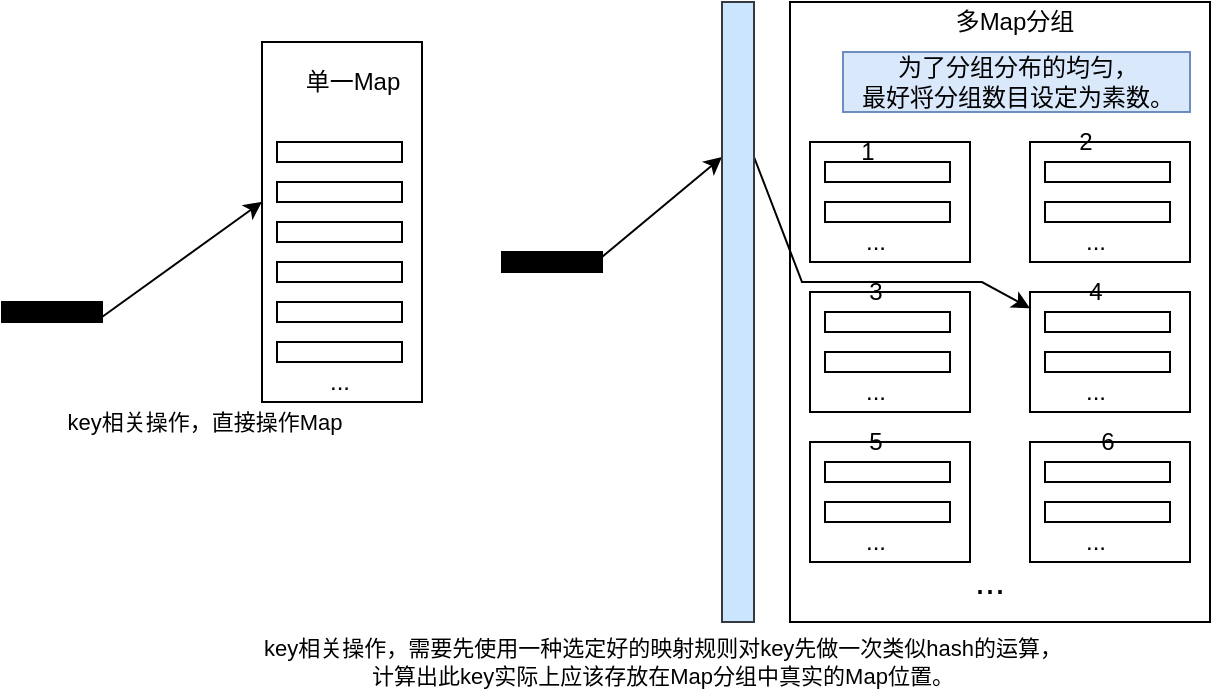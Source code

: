 <mxfile version="14.9.7" type="device"><diagram id="GNBWHLuDlDlDUaTIeX4U" name="第 1 页"><mxGraphModel dx="591" dy="548" grid="1" gridSize="10" guides="1" tooltips="1" connect="1" arrows="1" fold="1" page="1" pageScale="1" pageWidth="827" pageHeight="1169" math="0" shadow="0"><root><mxCell id="0"/><mxCell id="1" parent="0"/><mxCell id="A0Qo5UjufLyoyZeSvaXy-28" value="" style="rounded=0;whiteSpace=wrap;html=1;" vertex="1" parent="1"><mxGeometry x="414" y="30" width="210" height="310" as="geometry"/></mxCell><mxCell id="A0Qo5UjufLyoyZeSvaXy-1" value="" style="rounded=0;whiteSpace=wrap;html=1;align=left;" vertex="1" parent="1"><mxGeometry x="150" y="50" width="80" height="180" as="geometry"/></mxCell><mxCell id="A0Qo5UjufLyoyZeSvaXy-2" value="单一Map" style="text;html=1;strokeColor=none;fillColor=none;align=center;verticalAlign=middle;whiteSpace=wrap;rounded=0;" vertex="1" parent="1"><mxGeometry x="162.5" y="60" width="65" height="20" as="geometry"/></mxCell><mxCell id="A0Qo5UjufLyoyZeSvaXy-3" value="" style="rounded=0;whiteSpace=wrap;html=1;fillColor=#000000;" vertex="1" parent="1"><mxGeometry x="20" y="180" width="50" height="10" as="geometry"/></mxCell><mxCell id="A0Qo5UjufLyoyZeSvaXy-4" value="" style="rounded=0;whiteSpace=wrap;html=1;" vertex="1" parent="1"><mxGeometry x="157.5" y="100" width="62.5" height="10" as="geometry"/></mxCell><mxCell id="A0Qo5UjufLyoyZeSvaXy-5" value="" style="rounded=0;whiteSpace=wrap;html=1;" vertex="1" parent="1"><mxGeometry x="157.5" y="120" width="62.5" height="10" as="geometry"/></mxCell><mxCell id="A0Qo5UjufLyoyZeSvaXy-6" value="" style="rounded=0;whiteSpace=wrap;html=1;" vertex="1" parent="1"><mxGeometry x="157.5" y="140" width="62.5" height="10" as="geometry"/></mxCell><mxCell id="A0Qo5UjufLyoyZeSvaXy-7" value="" style="rounded=0;whiteSpace=wrap;html=1;" vertex="1" parent="1"><mxGeometry x="157.5" y="160" width="62.5" height="10" as="geometry"/></mxCell><mxCell id="A0Qo5UjufLyoyZeSvaXy-8" value="" style="rounded=0;whiteSpace=wrap;html=1;" vertex="1" parent="1"><mxGeometry x="157.5" y="180" width="62.5" height="10" as="geometry"/></mxCell><mxCell id="A0Qo5UjufLyoyZeSvaXy-9" value="" style="rounded=0;whiteSpace=wrap;html=1;" vertex="1" parent="1"><mxGeometry x="157.5" y="200" width="62.5" height="10" as="geometry"/></mxCell><mxCell id="A0Qo5UjufLyoyZeSvaXy-10" value="..." style="text;html=1;strokeColor=none;fillColor=none;align=center;verticalAlign=middle;whiteSpace=wrap;rounded=0;" vertex="1" parent="1"><mxGeometry x="169" y="210" width="40" height="20" as="geometry"/></mxCell><mxCell id="A0Qo5UjufLyoyZeSvaXy-11" value="" style="endArrow=classic;html=1;exitX=1;exitY=0.75;exitDx=0;exitDy=0;entryX=0;entryY=0.444;entryDx=0;entryDy=0;entryPerimeter=0;" edge="1" parent="1" source="A0Qo5UjufLyoyZeSvaXy-3" target="A0Qo5UjufLyoyZeSvaXy-1"><mxGeometry width="50" height="50" relative="1" as="geometry"><mxPoint x="70" y="170" as="sourcePoint"/><mxPoint x="120" y="120" as="targetPoint"/></mxGeometry></mxCell><mxCell id="A0Qo5UjufLyoyZeSvaXy-12" value="key相关操作，直接操作Map" style="edgeLabel;html=1;align=center;verticalAlign=middle;resizable=0;points=[];" vertex="1" connectable="0" parent="A0Qo5UjufLyoyZeSvaXy-11"><mxGeometry x="-0.444" relative="1" as="geometry"><mxPoint x="28" y="68" as="offset"/></mxGeometry></mxCell><mxCell id="A0Qo5UjufLyoyZeSvaXy-14" value="" style="rounded=0;whiteSpace=wrap;html=1;align=left;" vertex="1" parent="1"><mxGeometry x="424" y="100" width="80" height="60" as="geometry"/></mxCell><mxCell id="A0Qo5UjufLyoyZeSvaXy-15" value="多Map分组" style="text;html=1;strokeColor=none;fillColor=none;align=center;verticalAlign=middle;whiteSpace=wrap;rounded=0;" vertex="1" parent="1"><mxGeometry x="494" y="30" width="65" height="20" as="geometry"/></mxCell><mxCell id="A0Qo5UjufLyoyZeSvaXy-64" style="rounded=0;orthogonalLoop=1;jettySize=auto;html=1;exitX=1;exitY=0.25;exitDx=0;exitDy=0;entryX=0;entryY=0.25;entryDx=0;entryDy=0;" edge="1" parent="1" source="A0Qo5UjufLyoyZeSvaXy-16" target="A0Qo5UjufLyoyZeSvaXy-61"><mxGeometry relative="1" as="geometry"/></mxCell><mxCell id="A0Qo5UjufLyoyZeSvaXy-16" value="" style="rounded=0;whiteSpace=wrap;html=1;fillColor=#000000;" vertex="1" parent="1"><mxGeometry x="270" y="155" width="50" height="10" as="geometry"/></mxCell><mxCell id="A0Qo5UjufLyoyZeSvaXy-17" value="" style="rounded=0;whiteSpace=wrap;html=1;" vertex="1" parent="1"><mxGeometry x="431.5" y="110" width="62.5" height="10" as="geometry"/></mxCell><mxCell id="A0Qo5UjufLyoyZeSvaXy-18" value="" style="rounded=0;whiteSpace=wrap;html=1;" vertex="1" parent="1"><mxGeometry x="431.5" y="130" width="62.5" height="10" as="geometry"/></mxCell><mxCell id="A0Qo5UjufLyoyZeSvaXy-23" value="..." style="text;html=1;strokeColor=none;fillColor=none;align=center;verticalAlign=middle;whiteSpace=wrap;rounded=0;" vertex="1" parent="1"><mxGeometry x="436.5" y="140" width="40" height="20" as="geometry"/></mxCell><mxCell id="A0Qo5UjufLyoyZeSvaXy-31" value="" style="rounded=0;whiteSpace=wrap;html=1;align=left;" vertex="1" parent="1"><mxGeometry x="534" y="100" width="80" height="60" as="geometry"/></mxCell><mxCell id="A0Qo5UjufLyoyZeSvaXy-32" value="" style="rounded=0;whiteSpace=wrap;html=1;" vertex="1" parent="1"><mxGeometry x="541.5" y="110" width="62.5" height="10" as="geometry"/></mxCell><mxCell id="A0Qo5UjufLyoyZeSvaXy-33" value="" style="rounded=0;whiteSpace=wrap;html=1;" vertex="1" parent="1"><mxGeometry x="541.5" y="130" width="62.5" height="10" as="geometry"/></mxCell><mxCell id="A0Qo5UjufLyoyZeSvaXy-34" value="..." style="text;html=1;strokeColor=none;fillColor=none;align=center;verticalAlign=middle;whiteSpace=wrap;rounded=0;" vertex="1" parent="1"><mxGeometry x="546.5" y="140" width="40" height="20" as="geometry"/></mxCell><mxCell id="A0Qo5UjufLyoyZeSvaXy-35" value="" style="rounded=0;whiteSpace=wrap;html=1;align=left;" vertex="1" parent="1"><mxGeometry x="424" y="175" width="80" height="60" as="geometry"/></mxCell><mxCell id="A0Qo5UjufLyoyZeSvaXy-36" value="" style="rounded=0;whiteSpace=wrap;html=1;" vertex="1" parent="1"><mxGeometry x="431.5" y="185" width="62.5" height="10" as="geometry"/></mxCell><mxCell id="A0Qo5UjufLyoyZeSvaXy-37" value="" style="rounded=0;whiteSpace=wrap;html=1;" vertex="1" parent="1"><mxGeometry x="431.5" y="205" width="62.5" height="10" as="geometry"/></mxCell><mxCell id="A0Qo5UjufLyoyZeSvaXy-38" value="..." style="text;html=1;strokeColor=none;fillColor=none;align=center;verticalAlign=middle;whiteSpace=wrap;rounded=0;" vertex="1" parent="1"><mxGeometry x="436.5" y="215" width="40" height="20" as="geometry"/></mxCell><mxCell id="A0Qo5UjufLyoyZeSvaXy-39" value="" style="rounded=0;whiteSpace=wrap;html=1;align=left;" vertex="1" parent="1"><mxGeometry x="534" y="175" width="80" height="60" as="geometry"/></mxCell><mxCell id="A0Qo5UjufLyoyZeSvaXy-40" value="" style="rounded=0;whiteSpace=wrap;html=1;" vertex="1" parent="1"><mxGeometry x="541.5" y="185" width="62.5" height="10" as="geometry"/></mxCell><mxCell id="A0Qo5UjufLyoyZeSvaXy-41" value="" style="rounded=0;whiteSpace=wrap;html=1;" vertex="1" parent="1"><mxGeometry x="541.5" y="205" width="62.5" height="10" as="geometry"/></mxCell><mxCell id="A0Qo5UjufLyoyZeSvaXy-42" value="..." style="text;html=1;strokeColor=none;fillColor=none;align=center;verticalAlign=middle;whiteSpace=wrap;rounded=0;" vertex="1" parent="1"><mxGeometry x="546.5" y="215" width="40" height="20" as="geometry"/></mxCell><mxCell id="A0Qo5UjufLyoyZeSvaXy-43" value="" style="rounded=0;whiteSpace=wrap;html=1;align=left;" vertex="1" parent="1"><mxGeometry x="424" y="250" width="80" height="60" as="geometry"/></mxCell><mxCell id="A0Qo5UjufLyoyZeSvaXy-44" value="" style="rounded=0;whiteSpace=wrap;html=1;" vertex="1" parent="1"><mxGeometry x="431.5" y="260" width="62.5" height="10" as="geometry"/></mxCell><mxCell id="A0Qo5UjufLyoyZeSvaXy-45" value="" style="rounded=0;whiteSpace=wrap;html=1;" vertex="1" parent="1"><mxGeometry x="431.5" y="280" width="62.5" height="10" as="geometry"/></mxCell><mxCell id="A0Qo5UjufLyoyZeSvaXy-46" value="..." style="text;html=1;strokeColor=none;fillColor=none;align=center;verticalAlign=middle;whiteSpace=wrap;rounded=0;" vertex="1" parent="1"><mxGeometry x="436.5" y="290" width="40" height="20" as="geometry"/></mxCell><mxCell id="A0Qo5UjufLyoyZeSvaXy-47" value="" style="rounded=0;whiteSpace=wrap;html=1;align=left;" vertex="1" parent="1"><mxGeometry x="534" y="250" width="80" height="60" as="geometry"/></mxCell><mxCell id="A0Qo5UjufLyoyZeSvaXy-48" value="" style="rounded=0;whiteSpace=wrap;html=1;" vertex="1" parent="1"><mxGeometry x="541.5" y="260" width="62.5" height="10" as="geometry"/></mxCell><mxCell id="A0Qo5UjufLyoyZeSvaXy-49" value="" style="rounded=0;whiteSpace=wrap;html=1;" vertex="1" parent="1"><mxGeometry x="541.5" y="280" width="62.5" height="10" as="geometry"/></mxCell><mxCell id="A0Qo5UjufLyoyZeSvaXy-50" value="..." style="text;html=1;strokeColor=none;fillColor=none;align=center;verticalAlign=middle;whiteSpace=wrap;rounded=0;" vertex="1" parent="1"><mxGeometry x="546.5" y="290" width="40" height="20" as="geometry"/></mxCell><mxCell id="A0Qo5UjufLyoyZeSvaXy-51" value="&lt;font style=&quot;font-size: 18px&quot;&gt;...&lt;/font&gt;" style="text;html=1;strokeColor=none;fillColor=none;align=center;verticalAlign=middle;whiteSpace=wrap;rounded=0;" vertex="1" parent="1"><mxGeometry x="494" y="310" width="40" height="20" as="geometry"/></mxCell><mxCell id="A0Qo5UjufLyoyZeSvaXy-52" value="1" style="text;html=1;strokeColor=none;fillColor=none;align=center;verticalAlign=middle;whiteSpace=wrap;rounded=0;" vertex="1" parent="1"><mxGeometry x="432" y="90" width="42" height="30" as="geometry"/></mxCell><mxCell id="A0Qo5UjufLyoyZeSvaXy-53" value="2" style="text;html=1;strokeColor=none;fillColor=none;align=center;verticalAlign=middle;whiteSpace=wrap;rounded=0;" vertex="1" parent="1"><mxGeometry x="542" y="90" width="40" height="20" as="geometry"/></mxCell><mxCell id="A0Qo5UjufLyoyZeSvaXy-54" value="3" style="text;html=1;strokeColor=none;fillColor=none;align=center;verticalAlign=middle;whiteSpace=wrap;rounded=0;" vertex="1" parent="1"><mxGeometry x="436.5" y="165" width="40" height="20" as="geometry"/></mxCell><mxCell id="A0Qo5UjufLyoyZeSvaXy-55" value="4" style="text;html=1;strokeColor=none;fillColor=none;align=center;verticalAlign=middle;whiteSpace=wrap;rounded=0;" vertex="1" parent="1"><mxGeometry x="547" y="165" width="40" height="20" as="geometry"/></mxCell><mxCell id="A0Qo5UjufLyoyZeSvaXy-56" value="5" style="text;html=1;strokeColor=none;fillColor=none;align=center;verticalAlign=middle;whiteSpace=wrap;rounded=0;" vertex="1" parent="1"><mxGeometry x="437" y="240" width="40" height="20" as="geometry"/></mxCell><mxCell id="A0Qo5UjufLyoyZeSvaXy-57" value="6" style="text;html=1;strokeColor=none;fillColor=none;align=center;verticalAlign=middle;whiteSpace=wrap;rounded=0;" vertex="1" parent="1"><mxGeometry x="553" y="240" width="40" height="20" as="geometry"/></mxCell><mxCell id="A0Qo5UjufLyoyZeSvaXy-58" value="为了分组分布的均匀，&lt;br&gt;最好将分组数目设定为素数。" style="text;html=1;strokeColor=#6c8ebf;fillColor=#dae8fc;align=center;verticalAlign=middle;whiteSpace=wrap;rounded=0;" vertex="1" parent="1"><mxGeometry x="440.5" y="55" width="173.5" height="30" as="geometry"/></mxCell><mxCell id="A0Qo5UjufLyoyZeSvaXy-65" style="edgeStyle=none;rounded=0;orthogonalLoop=1;jettySize=auto;html=1;exitX=1;exitY=0.25;exitDx=0;exitDy=0;" edge="1" parent="1" source="A0Qo5UjufLyoyZeSvaXy-61" target="A0Qo5UjufLyoyZeSvaXy-39"><mxGeometry relative="1" as="geometry"><Array as="points"><mxPoint x="420" y="170"/><mxPoint x="510" y="170"/></Array></mxGeometry></mxCell><mxCell id="A0Qo5UjufLyoyZeSvaXy-61" value="" style="rounded=0;whiteSpace=wrap;html=1;fillColor=#cce5ff;strokeColor=#36393d;" vertex="1" parent="1"><mxGeometry x="380" y="30" width="16" height="310" as="geometry"/></mxCell><mxCell id="A0Qo5UjufLyoyZeSvaXy-66" value="key相关操作，需要先使用一种选定好的映射规则对key先做一次类似hash的运算，&lt;br&gt;计算出此key实际上应该存放在Map分组中真实的Map位置。" style="edgeLabel;html=1;align=center;verticalAlign=middle;resizable=0;points=[];" vertex="1" connectable="0" parent="1"><mxGeometry x="350.004" y="359.997" as="geometry"/></mxCell></root></mxGraphModel></diagram></mxfile>